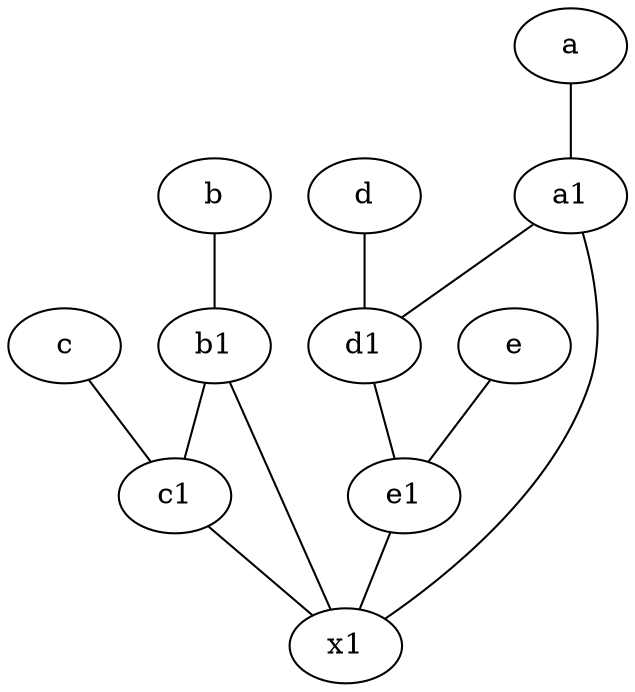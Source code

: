 graph {
	node [labelfontsize=50]
	a1 [labelfontsize=50 pos="8,3!"]
	d [labelfontsize=50 pos="2,5!"]
	a [labelfontsize=50 pos="8,2!"]
	c [labelfontsize=50 pos="4.5,2!"]
	b1 [labelfontsize=50 pos="9,4!"]
	b [labelfontsize=50 pos="10,4!"]
	x1 [labelfontsize=50]
	d1 [labelfontsize=50 pos="3,5!"]
	e1 [labelfontsize=50 pos="7,7!"]
	c1 [labelfontsize=50 pos="4.5,3!"]
	e [labelfontsize=50 pos="7,9!"]
	e1 -- x1
	c1 -- x1
	b1 -- c1
	e -- e1
	d -- d1
	a1 -- x1
	b1 -- x1
	c -- c1
	a -- a1
	a1 -- d1
	b -- b1
	d1 -- e1
}
